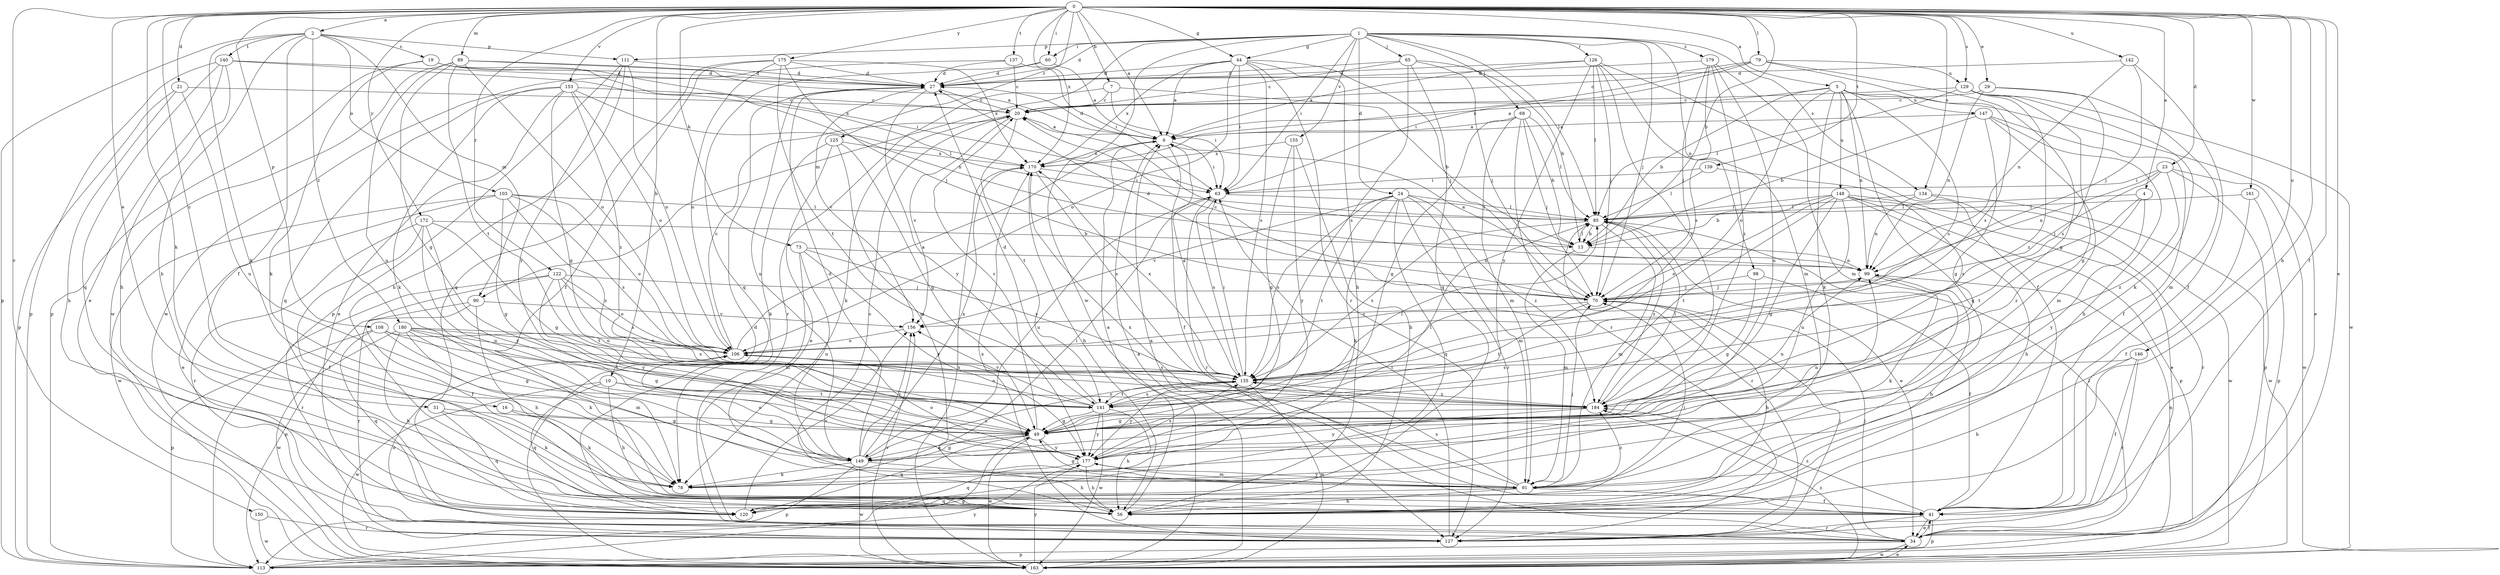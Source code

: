 strict digraph  {
0;
1;
2;
4;
5;
6;
7;
10;
13;
16;
19;
20;
21;
23;
24;
27;
29;
31;
34;
41;
44;
49;
56;
60;
63;
65;
68;
70;
73;
78;
79;
85;
89;
90;
91;
98;
99;
103;
106;
108;
111;
113;
120;
122;
125;
126;
127;
129;
134;
135;
137;
139;
140;
141;
142;
146;
147;
148;
149;
150;
153;
155;
156;
161;
163;
170;
172;
175;
177;
179;
180;
184;
0 -> 2  [label=a];
0 -> 4  [label=a];
0 -> 5  [label=a];
0 -> 6  [label=a];
0 -> 7  [label=b];
0 -> 10  [label=b];
0 -> 13  [label=b];
0 -> 16  [label=c];
0 -> 21  [label=d];
0 -> 23  [label=d];
0 -> 29  [label=e];
0 -> 31  [label=e];
0 -> 34  [label=e];
0 -> 41  [label=f];
0 -> 44  [label=g];
0 -> 56  [label=h];
0 -> 60  [label=i];
0 -> 73  [label=k];
0 -> 78  [label=k];
0 -> 79  [label=l];
0 -> 89  [label=m];
0 -> 108  [label=p];
0 -> 122  [label=r];
0 -> 125  [label=r];
0 -> 129  [label=s];
0 -> 134  [label=s];
0 -> 137  [label=t];
0 -> 139  [label=t];
0 -> 142  [label=u];
0 -> 146  [label=u];
0 -> 150  [label=v];
0 -> 153  [label=v];
0 -> 161  [label=w];
0 -> 170  [label=x];
0 -> 172  [label=y];
0 -> 175  [label=y];
1 -> 24  [label=d];
1 -> 27  [label=d];
1 -> 44  [label=g];
1 -> 60  [label=i];
1 -> 63  [label=i];
1 -> 65  [label=j];
1 -> 68  [label=j];
1 -> 70  [label=j];
1 -> 85  [label=l];
1 -> 90  [label=m];
1 -> 98  [label=n];
1 -> 111  [label=p];
1 -> 126  [label=r];
1 -> 134  [label=s];
1 -> 155  [label=v];
1 -> 163  [label=w];
1 -> 179  [label=z];
2 -> 19  [label=c];
2 -> 41  [label=f];
2 -> 56  [label=h];
2 -> 78  [label=k];
2 -> 90  [label=m];
2 -> 103  [label=o];
2 -> 111  [label=p];
2 -> 113  [label=p];
2 -> 140  [label=t];
2 -> 180  [label=z];
4 -> 85  [label=l];
4 -> 141  [label=t];
4 -> 177  [label=y];
4 -> 184  [label=z];
5 -> 6  [label=a];
5 -> 13  [label=b];
5 -> 34  [label=e];
5 -> 78  [label=k];
5 -> 99  [label=n];
5 -> 106  [label=o];
5 -> 120  [label=q];
5 -> 135  [label=s];
5 -> 147  [label=u];
5 -> 148  [label=u];
6 -> 27  [label=d];
6 -> 41  [label=f];
6 -> 63  [label=i];
6 -> 170  [label=x];
7 -> 13  [label=b];
7 -> 20  [label=c];
7 -> 63  [label=i];
7 -> 127  [label=r];
10 -> 56  [label=h];
10 -> 120  [label=q];
10 -> 141  [label=t];
10 -> 163  [label=w];
10 -> 184  [label=z];
13 -> 20  [label=c];
13 -> 85  [label=l];
13 -> 91  [label=m];
13 -> 99  [label=n];
16 -> 49  [label=g];
16 -> 78  [label=k];
19 -> 27  [label=d];
19 -> 63  [label=i];
19 -> 78  [label=k];
19 -> 99  [label=n];
19 -> 113  [label=p];
20 -> 6  [label=a];
20 -> 78  [label=k];
20 -> 141  [label=t];
20 -> 156  [label=v];
21 -> 20  [label=c];
21 -> 56  [label=h];
21 -> 113  [label=p];
21 -> 149  [label=u];
23 -> 63  [label=i];
23 -> 70  [label=j];
23 -> 99  [label=n];
23 -> 113  [label=p];
23 -> 163  [label=w];
23 -> 184  [label=z];
24 -> 78  [label=k];
24 -> 85  [label=l];
24 -> 91  [label=m];
24 -> 120  [label=q];
24 -> 127  [label=r];
24 -> 135  [label=s];
24 -> 141  [label=t];
24 -> 156  [label=v];
24 -> 184  [label=z];
27 -> 20  [label=c];
27 -> 149  [label=u];
27 -> 156  [label=v];
27 -> 177  [label=y];
29 -> 20  [label=c];
29 -> 91  [label=m];
29 -> 99  [label=n];
29 -> 135  [label=s];
31 -> 49  [label=g];
31 -> 78  [label=k];
31 -> 120  [label=q];
34 -> 6  [label=a];
34 -> 41  [label=f];
34 -> 70  [label=j];
34 -> 85  [label=l];
34 -> 99  [label=n];
34 -> 113  [label=p];
34 -> 163  [label=w];
41 -> 34  [label=e];
41 -> 113  [label=p];
41 -> 127  [label=r];
41 -> 184  [label=z];
44 -> 6  [label=a];
44 -> 27  [label=d];
44 -> 56  [label=h];
44 -> 63  [label=i];
44 -> 70  [label=j];
44 -> 106  [label=o];
44 -> 127  [label=r];
44 -> 135  [label=s];
44 -> 170  [label=x];
49 -> 20  [label=c];
49 -> 85  [label=l];
49 -> 99  [label=n];
49 -> 120  [label=q];
49 -> 149  [label=u];
49 -> 163  [label=w];
49 -> 177  [label=y];
56 -> 6  [label=a];
56 -> 20  [label=c];
60 -> 6  [label=a];
60 -> 27  [label=d];
60 -> 120  [label=q];
63 -> 85  [label=l];
63 -> 127  [label=r];
63 -> 135  [label=s];
63 -> 149  [label=u];
65 -> 13  [label=b];
65 -> 20  [label=c];
65 -> 27  [label=d];
65 -> 70  [label=j];
65 -> 120  [label=q];
65 -> 135  [label=s];
68 -> 6  [label=a];
68 -> 13  [label=b];
68 -> 49  [label=g];
68 -> 70  [label=j];
68 -> 85  [label=l];
68 -> 91  [label=m];
68 -> 127  [label=r];
70 -> 20  [label=c];
70 -> 27  [label=d];
70 -> 56  [label=h];
70 -> 141  [label=t];
70 -> 156  [label=v];
73 -> 91  [label=m];
73 -> 99  [label=n];
73 -> 135  [label=s];
73 -> 149  [label=u];
73 -> 177  [label=y];
78 -> 63  [label=i];
79 -> 20  [label=c];
79 -> 49  [label=g];
79 -> 63  [label=i];
79 -> 135  [label=s];
79 -> 170  [label=x];
79 -> 129  [label=u];
85 -> 13  [label=b];
85 -> 34  [label=e];
85 -> 91  [label=m];
85 -> 127  [label=r];
85 -> 135  [label=s];
85 -> 184  [label=z];
89 -> 6  [label=a];
89 -> 27  [label=d];
89 -> 49  [label=g];
89 -> 106  [label=o];
89 -> 141  [label=t];
89 -> 149  [label=u];
89 -> 163  [label=w];
90 -> 56  [label=h];
90 -> 113  [label=p];
90 -> 127  [label=r];
90 -> 156  [label=v];
91 -> 41  [label=f];
91 -> 49  [label=g];
91 -> 56  [label=h];
91 -> 70  [label=j];
91 -> 120  [label=q];
91 -> 135  [label=s];
91 -> 170  [label=x];
91 -> 177  [label=y];
91 -> 184  [label=z];
98 -> 41  [label=f];
98 -> 49  [label=g];
98 -> 70  [label=j];
99 -> 6  [label=a];
99 -> 56  [label=h];
99 -> 70  [label=j];
99 -> 78  [label=k];
103 -> 34  [label=e];
103 -> 49  [label=g];
103 -> 85  [label=l];
103 -> 106  [label=o];
103 -> 135  [label=s];
103 -> 163  [label=w];
103 -> 184  [label=z];
106 -> 6  [label=a];
106 -> 20  [label=c];
106 -> 135  [label=s];
108 -> 49  [label=g];
108 -> 106  [label=o];
108 -> 113  [label=p];
108 -> 120  [label=q];
108 -> 141  [label=t];
111 -> 27  [label=d];
111 -> 56  [label=h];
111 -> 106  [label=o];
111 -> 113  [label=p];
111 -> 177  [label=y];
113 -> 49  [label=g];
113 -> 177  [label=y];
120 -> 70  [label=j];
120 -> 156  [label=v];
122 -> 41  [label=f];
122 -> 70  [label=j];
122 -> 106  [label=o];
122 -> 127  [label=r];
122 -> 135  [label=s];
122 -> 141  [label=t];
122 -> 177  [label=y];
125 -> 34  [label=e];
125 -> 49  [label=g];
125 -> 78  [label=k];
125 -> 91  [label=m];
125 -> 170  [label=x];
126 -> 6  [label=a];
126 -> 27  [label=d];
126 -> 41  [label=f];
126 -> 70  [label=j];
126 -> 85  [label=l];
126 -> 91  [label=m];
126 -> 177  [label=y];
126 -> 184  [label=z];
127 -> 63  [label=i];
127 -> 70  [label=j];
127 -> 106  [label=o];
127 -> 170  [label=x];
129 -> 20  [label=c];
129 -> 49  [label=g];
129 -> 78  [label=k];
129 -> 85  [label=l];
129 -> 163  [label=w];
129 -> 184  [label=z];
134 -> 85  [label=l];
134 -> 99  [label=n];
134 -> 127  [label=r];
134 -> 163  [label=w];
135 -> 6  [label=a];
135 -> 63  [label=i];
135 -> 141  [label=t];
135 -> 163  [label=w];
135 -> 170  [label=x];
135 -> 177  [label=y];
135 -> 184  [label=z];
137 -> 20  [label=c];
137 -> 27  [label=d];
137 -> 63  [label=i];
137 -> 163  [label=w];
139 -> 63  [label=i];
139 -> 85  [label=l];
139 -> 135  [label=s];
140 -> 27  [label=d];
140 -> 34  [label=e];
140 -> 56  [label=h];
140 -> 113  [label=p];
140 -> 120  [label=q];
140 -> 170  [label=x];
141 -> 27  [label=d];
141 -> 49  [label=g];
141 -> 56  [label=h];
141 -> 85  [label=l];
141 -> 106  [label=o];
141 -> 135  [label=s];
141 -> 156  [label=v];
141 -> 163  [label=w];
141 -> 177  [label=y];
142 -> 27  [label=d];
142 -> 41  [label=f];
142 -> 70  [label=j];
142 -> 99  [label=n];
146 -> 41  [label=f];
146 -> 56  [label=h];
146 -> 127  [label=r];
146 -> 135  [label=s];
147 -> 6  [label=a];
147 -> 13  [label=b];
147 -> 41  [label=f];
147 -> 49  [label=g];
147 -> 56  [label=h];
147 -> 91  [label=m];
148 -> 13  [label=b];
148 -> 34  [label=e];
148 -> 49  [label=g];
148 -> 56  [label=h];
148 -> 85  [label=l];
148 -> 106  [label=o];
148 -> 113  [label=p];
148 -> 141  [label=t];
148 -> 149  [label=u];
148 -> 163  [label=w];
149 -> 27  [label=d];
149 -> 49  [label=g];
149 -> 56  [label=h];
149 -> 78  [label=k];
149 -> 106  [label=o];
149 -> 113  [label=p];
149 -> 135  [label=s];
149 -> 156  [label=v];
149 -> 163  [label=w];
149 -> 170  [label=x];
150 -> 127  [label=r];
150 -> 163  [label=w];
153 -> 20  [label=c];
153 -> 34  [label=e];
153 -> 49  [label=g];
153 -> 78  [label=k];
153 -> 85  [label=l];
153 -> 106  [label=o];
153 -> 120  [label=q];
153 -> 184  [label=z];
155 -> 49  [label=g];
155 -> 56  [label=h];
155 -> 170  [label=x];
155 -> 177  [label=y];
156 -> 106  [label=o];
161 -> 41  [label=f];
161 -> 85  [label=l];
161 -> 113  [label=p];
163 -> 6  [label=a];
163 -> 27  [label=d];
163 -> 34  [label=e];
163 -> 156  [label=v];
163 -> 170  [label=x];
163 -> 177  [label=y];
163 -> 184  [label=z];
170 -> 56  [label=h];
170 -> 63  [label=i];
170 -> 135  [label=s];
172 -> 13  [label=b];
172 -> 41  [label=f];
172 -> 49  [label=g];
172 -> 127  [label=r];
172 -> 149  [label=u];
172 -> 177  [label=y];
175 -> 27  [label=d];
175 -> 41  [label=f];
175 -> 70  [label=j];
175 -> 106  [label=o];
175 -> 120  [label=q];
175 -> 141  [label=t];
175 -> 170  [label=x];
177 -> 56  [label=h];
177 -> 91  [label=m];
177 -> 99  [label=n];
177 -> 106  [label=o];
177 -> 120  [label=q];
177 -> 135  [label=s];
179 -> 27  [label=d];
179 -> 70  [label=j];
179 -> 91  [label=m];
179 -> 135  [label=s];
179 -> 149  [label=u];
179 -> 184  [label=z];
180 -> 49  [label=g];
180 -> 56  [label=h];
180 -> 78  [label=k];
180 -> 91  [label=m];
180 -> 106  [label=o];
180 -> 135  [label=s];
180 -> 163  [label=w];
180 -> 184  [label=z];
184 -> 49  [label=g];
184 -> 85  [label=l];
184 -> 177  [label=y];
}
